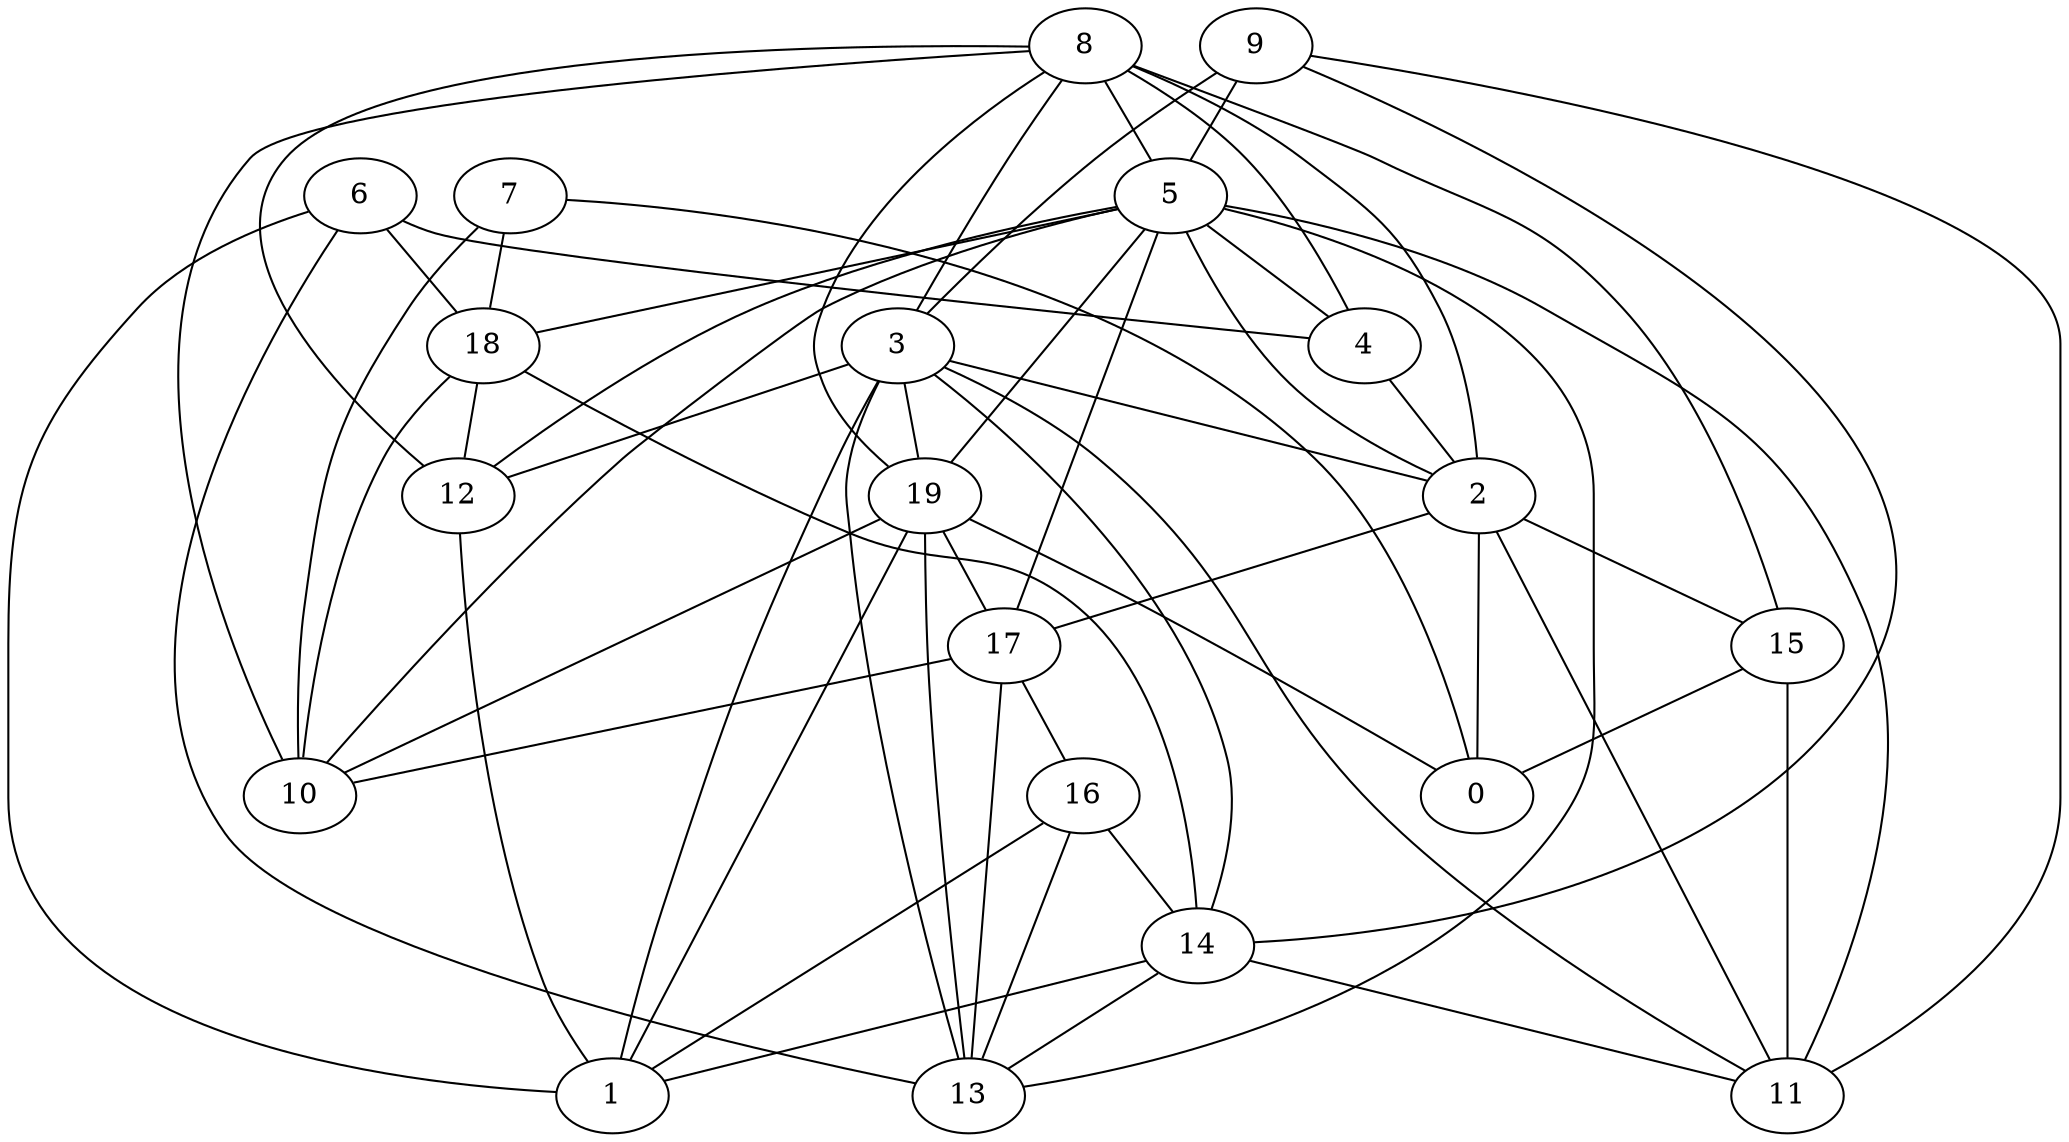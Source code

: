 digraph GG_graph {

subgraph G_graph {
edge [color = black]
"7" -> "18" [dir = none]
"7" -> "0" [dir = none]
"17" -> "10" [dir = none]
"18" -> "10" [dir = none]
"18" -> "14" [dir = none]
"4" -> "2" [dir = none]
"2" -> "0" [dir = none]
"2" -> "15" [dir = none]
"2" -> "17" [dir = none]
"2" -> "11" [dir = none]
"6" -> "1" [dir = none]
"6" -> "18" [dir = none]
"19" -> "13" [dir = none]
"19" -> "0" [dir = none]
"15" -> "0" [dir = none]
"8" -> "12" [dir = none]
"8" -> "3" [dir = none]
"8" -> "5" [dir = none]
"8" -> "2" [dir = none]
"8" -> "10" [dir = none]
"5" -> "4" [dir = none]
"5" -> "18" [dir = none]
"5" -> "10" [dir = none]
"5" -> "11" [dir = none]
"5" -> "19" [dir = none]
"5" -> "2" [dir = none]
"5" -> "13" [dir = none]
"5" -> "12" [dir = none]
"16" -> "14" [dir = none]
"16" -> "13" [dir = none]
"3" -> "13" [dir = none]
"3" -> "14" [dir = none]
"3" -> "1" [dir = none]
"3" -> "2" [dir = none]
"3" -> "12" [dir = none]
"12" -> "1" [dir = none]
"9" -> "11" [dir = none]
"9" -> "3" [dir = none]
"3" -> "11" [dir = none]
"6" -> "13" [dir = none]
"18" -> "12" [dir = none]
"14" -> "11" [dir = none]
"8" -> "4" [dir = none]
"14" -> "13" [dir = none]
"7" -> "10" [dir = none]
"9" -> "5" [dir = none]
"6" -> "4" [dir = none]
"19" -> "10" [dir = none]
"3" -> "19" [dir = none]
"8" -> "15" [dir = none]
"17" -> "16" [dir = none]
"14" -> "1" [dir = none]
"8" -> "19" [dir = none]
"16" -> "1" [dir = none]
"17" -> "13" [dir = none]
"19" -> "17" [dir = none]
"9" -> "14" [dir = none]
"19" -> "1" [dir = none]
"15" -> "11" [dir = none]
"5" -> "17" [dir = none]
}

}
